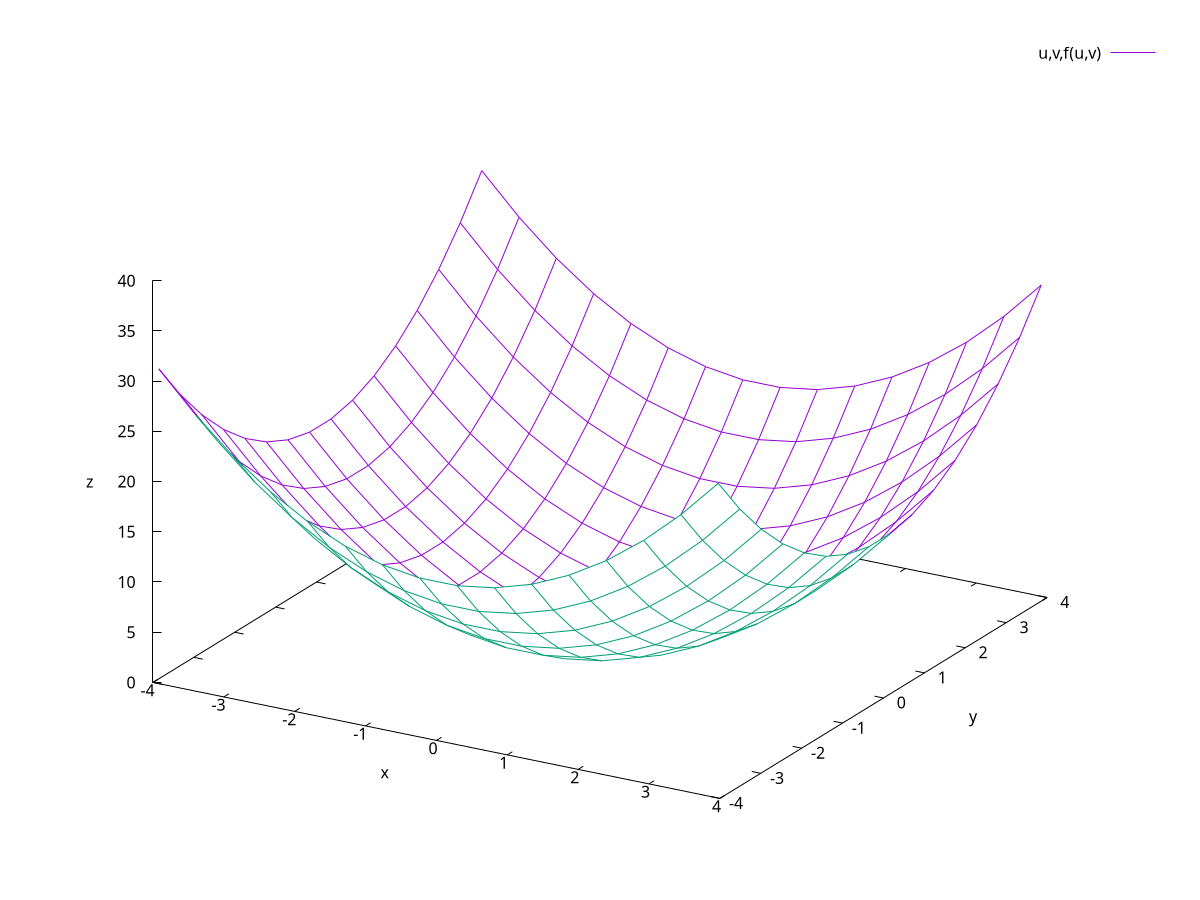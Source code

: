 #!/usr/bin/env gnuplot -pdc

set xrange [-4:4]
set yrange [-4:4]
set zrange [0:40]
set xtics 1
set ytics 1
set xlabel 'x'
set ylabel 'y'
set zlabel 'z'

set ticslevel 0
set isosample 20
set hidden3d
f(x,y)=x**2+y**2

set parametric

splot u,v,f(u,v)
replot 0,u,v*10
pause -1
